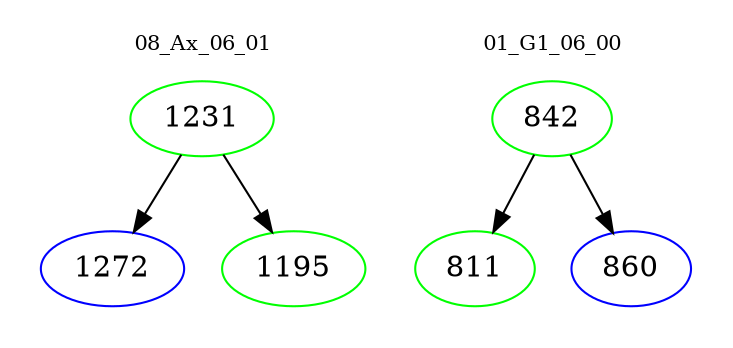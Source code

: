 digraph{
subgraph cluster_0 {
color = white
label = "08_Ax_06_01";
fontsize=10;
T0_1231 [label="1231", color="green"]
T0_1231 -> T0_1272 [color="black"]
T0_1272 [label="1272", color="blue"]
T0_1231 -> T0_1195 [color="black"]
T0_1195 [label="1195", color="green"]
}
subgraph cluster_1 {
color = white
label = "01_G1_06_00";
fontsize=10;
T1_842 [label="842", color="green"]
T1_842 -> T1_811 [color="black"]
T1_811 [label="811", color="green"]
T1_842 -> T1_860 [color="black"]
T1_860 [label="860", color="blue"]
}
}
